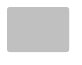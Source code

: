 @startuml

skinparam ClassBackgroundColor #Silver
skinparam ClassFontColor #Silver
skinparam ClassBorderColor #Silver

skinparam ClassStereotypeFontSize 0
skinparam CircledCharacterFontSize 0
skinparam CircledCharacterRadius 0
skinparam ClassBorderThickness 0
skinparam Shadowing false

class Dummy

@enduml